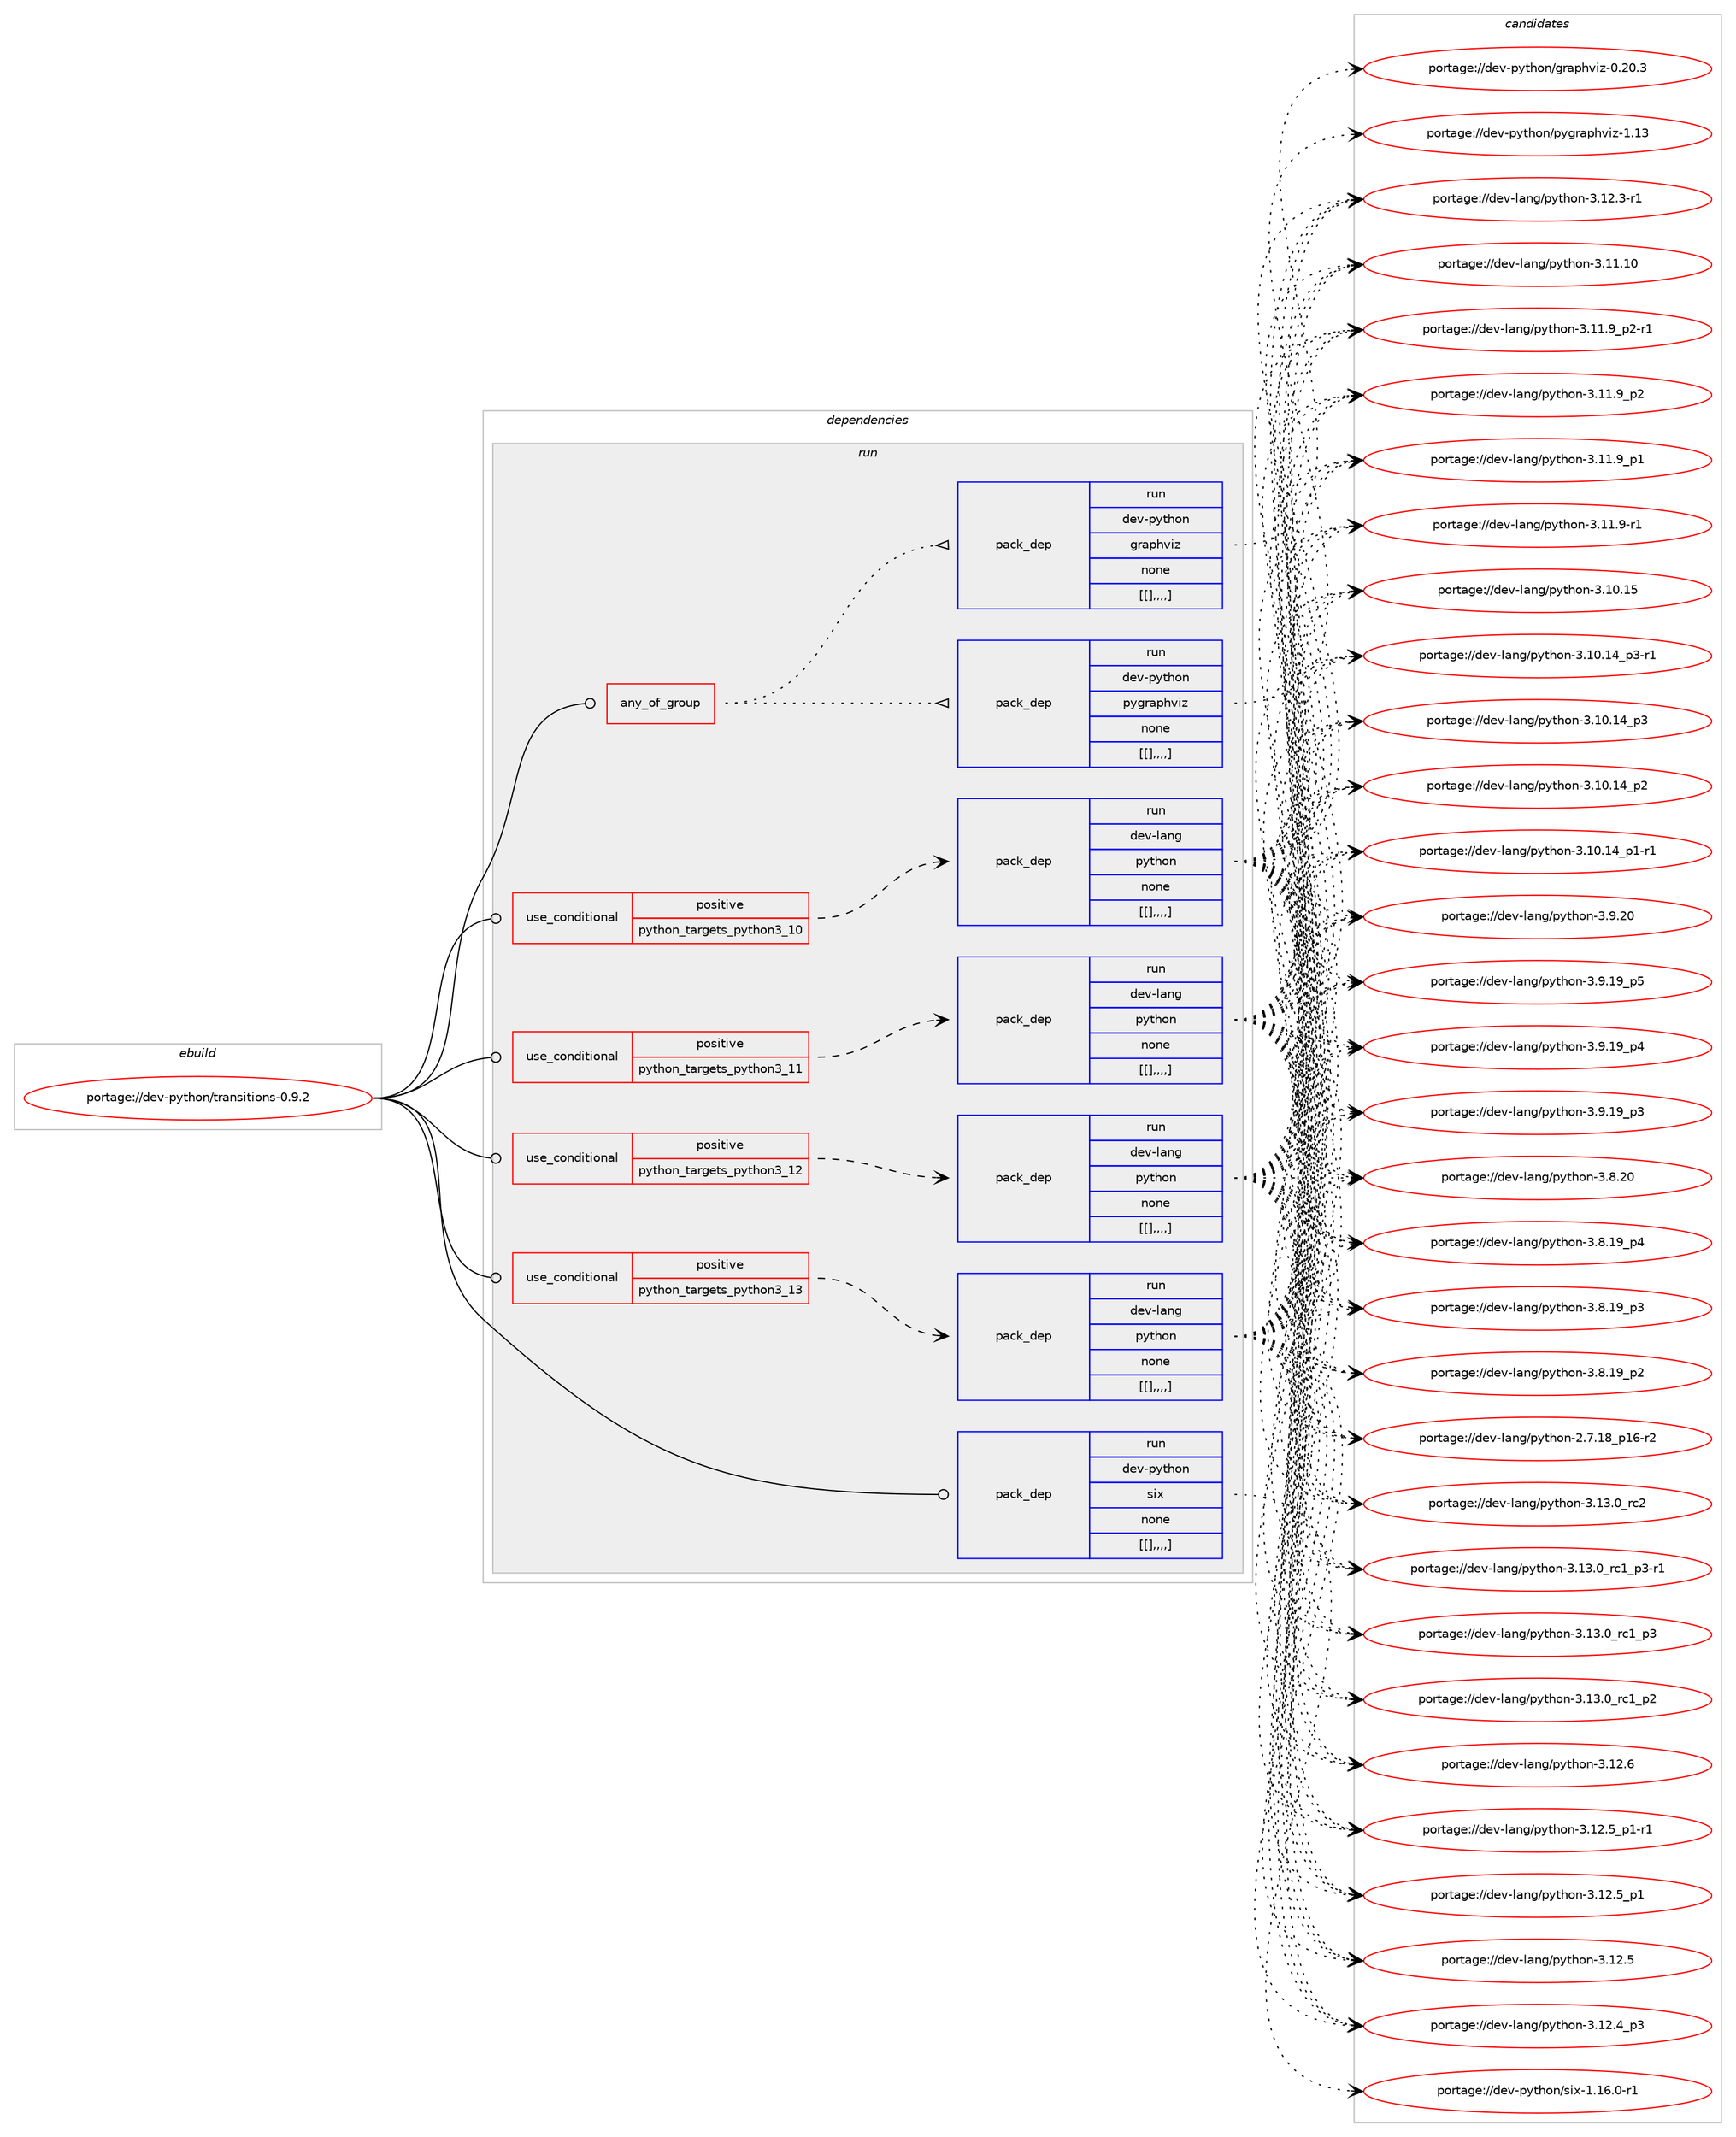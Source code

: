 digraph prolog {

# *************
# Graph options
# *************

newrank=true;
concentrate=true;
compound=true;
graph [rankdir=LR,fontname=Helvetica,fontsize=10,ranksep=1.5];#, ranksep=2.5, nodesep=0.2];
edge  [arrowhead=vee];
node  [fontname=Helvetica,fontsize=10];

# **********
# The ebuild
# **********

subgraph cluster_leftcol {
color=gray;
label=<<i>ebuild</i>>;
id [label="portage://dev-python/transitions-0.9.2", color=red, width=4, href="../dev-python/transitions-0.9.2.svg"];
}

# ****************
# The dependencies
# ****************

subgraph cluster_midcol {
color=gray;
label=<<i>dependencies</i>>;
subgraph cluster_compile {
fillcolor="#eeeeee";
style=filled;
label=<<i>compile</i>>;
}
subgraph cluster_compileandrun {
fillcolor="#eeeeee";
style=filled;
label=<<i>compile and run</i>>;
}
subgraph cluster_run {
fillcolor="#eeeeee";
style=filled;
label=<<i>run</i>>;
subgraph any1115 {
dependency168280 [label=<<TABLE BORDER="0" CELLBORDER="1" CELLSPACING="0" CELLPADDING="4"><TR><TD CELLPADDING="10">any_of_group</TD></TR></TABLE>>, shape=none, color=red];subgraph pack125335 {
dependency168281 [label=<<TABLE BORDER="0" CELLBORDER="1" CELLSPACING="0" CELLPADDING="4" WIDTH="220"><TR><TD ROWSPAN="6" CELLPADDING="30">pack_dep</TD></TR><TR><TD WIDTH="110">run</TD></TR><TR><TD>dev-python</TD></TR><TR><TD>pygraphviz</TD></TR><TR><TD>none</TD></TR><TR><TD>[[],,,,]</TD></TR></TABLE>>, shape=none, color=blue];
}
dependency168280:e -> dependency168281:w [weight=20,style="dotted",arrowhead="oinv"];
subgraph pack125336 {
dependency168282 [label=<<TABLE BORDER="0" CELLBORDER="1" CELLSPACING="0" CELLPADDING="4" WIDTH="220"><TR><TD ROWSPAN="6" CELLPADDING="30">pack_dep</TD></TR><TR><TD WIDTH="110">run</TD></TR><TR><TD>dev-python</TD></TR><TR><TD>graphviz</TD></TR><TR><TD>none</TD></TR><TR><TD>[[],,,,]</TD></TR></TABLE>>, shape=none, color=blue];
}
dependency168280:e -> dependency168282:w [weight=20,style="dotted",arrowhead="oinv"];
}
id:e -> dependency168280:w [weight=20,style="solid",arrowhead="odot"];
subgraph cond41680 {
dependency168283 [label=<<TABLE BORDER="0" CELLBORDER="1" CELLSPACING="0" CELLPADDING="4"><TR><TD ROWSPAN="3" CELLPADDING="10">use_conditional</TD></TR><TR><TD>positive</TD></TR><TR><TD>python_targets_python3_10</TD></TR></TABLE>>, shape=none, color=red];
subgraph pack125337 {
dependency168284 [label=<<TABLE BORDER="0" CELLBORDER="1" CELLSPACING="0" CELLPADDING="4" WIDTH="220"><TR><TD ROWSPAN="6" CELLPADDING="30">pack_dep</TD></TR><TR><TD WIDTH="110">run</TD></TR><TR><TD>dev-lang</TD></TR><TR><TD>python</TD></TR><TR><TD>none</TD></TR><TR><TD>[[],,,,]</TD></TR></TABLE>>, shape=none, color=blue];
}
dependency168283:e -> dependency168284:w [weight=20,style="dashed",arrowhead="vee"];
}
id:e -> dependency168283:w [weight=20,style="solid",arrowhead="odot"];
subgraph cond41681 {
dependency168285 [label=<<TABLE BORDER="0" CELLBORDER="1" CELLSPACING="0" CELLPADDING="4"><TR><TD ROWSPAN="3" CELLPADDING="10">use_conditional</TD></TR><TR><TD>positive</TD></TR><TR><TD>python_targets_python3_11</TD></TR></TABLE>>, shape=none, color=red];
subgraph pack125338 {
dependency168286 [label=<<TABLE BORDER="0" CELLBORDER="1" CELLSPACING="0" CELLPADDING="4" WIDTH="220"><TR><TD ROWSPAN="6" CELLPADDING="30">pack_dep</TD></TR><TR><TD WIDTH="110">run</TD></TR><TR><TD>dev-lang</TD></TR><TR><TD>python</TD></TR><TR><TD>none</TD></TR><TR><TD>[[],,,,]</TD></TR></TABLE>>, shape=none, color=blue];
}
dependency168285:e -> dependency168286:w [weight=20,style="dashed",arrowhead="vee"];
}
id:e -> dependency168285:w [weight=20,style="solid",arrowhead="odot"];
subgraph cond41682 {
dependency168287 [label=<<TABLE BORDER="0" CELLBORDER="1" CELLSPACING="0" CELLPADDING="4"><TR><TD ROWSPAN="3" CELLPADDING="10">use_conditional</TD></TR><TR><TD>positive</TD></TR><TR><TD>python_targets_python3_12</TD></TR></TABLE>>, shape=none, color=red];
subgraph pack125339 {
dependency168288 [label=<<TABLE BORDER="0" CELLBORDER="1" CELLSPACING="0" CELLPADDING="4" WIDTH="220"><TR><TD ROWSPAN="6" CELLPADDING="30">pack_dep</TD></TR><TR><TD WIDTH="110">run</TD></TR><TR><TD>dev-lang</TD></TR><TR><TD>python</TD></TR><TR><TD>none</TD></TR><TR><TD>[[],,,,]</TD></TR></TABLE>>, shape=none, color=blue];
}
dependency168287:e -> dependency168288:w [weight=20,style="dashed",arrowhead="vee"];
}
id:e -> dependency168287:w [weight=20,style="solid",arrowhead="odot"];
subgraph cond41683 {
dependency168289 [label=<<TABLE BORDER="0" CELLBORDER="1" CELLSPACING="0" CELLPADDING="4"><TR><TD ROWSPAN="3" CELLPADDING="10">use_conditional</TD></TR><TR><TD>positive</TD></TR><TR><TD>python_targets_python3_13</TD></TR></TABLE>>, shape=none, color=red];
subgraph pack125340 {
dependency168290 [label=<<TABLE BORDER="0" CELLBORDER="1" CELLSPACING="0" CELLPADDING="4" WIDTH="220"><TR><TD ROWSPAN="6" CELLPADDING="30">pack_dep</TD></TR><TR><TD WIDTH="110">run</TD></TR><TR><TD>dev-lang</TD></TR><TR><TD>python</TD></TR><TR><TD>none</TD></TR><TR><TD>[[],,,,]</TD></TR></TABLE>>, shape=none, color=blue];
}
dependency168289:e -> dependency168290:w [weight=20,style="dashed",arrowhead="vee"];
}
id:e -> dependency168289:w [weight=20,style="solid",arrowhead="odot"];
subgraph pack125341 {
dependency168291 [label=<<TABLE BORDER="0" CELLBORDER="1" CELLSPACING="0" CELLPADDING="4" WIDTH="220"><TR><TD ROWSPAN="6" CELLPADDING="30">pack_dep</TD></TR><TR><TD WIDTH="110">run</TD></TR><TR><TD>dev-python</TD></TR><TR><TD>six</TD></TR><TR><TD>none</TD></TR><TR><TD>[[],,,,]</TD></TR></TABLE>>, shape=none, color=blue];
}
id:e -> dependency168291:w [weight=20,style="solid",arrowhead="odot"];
}
}

# **************
# The candidates
# **************

subgraph cluster_choices {
rank=same;
color=gray;
label=<<i>candidates</i>>;

subgraph choice125335 {
color=black;
nodesep=1;
choice1001011184511212111610411111047112121103114971121041181051224549464951 [label="portage://dev-python/pygraphviz-1.13", color=red, width=4,href="../dev-python/pygraphviz-1.13.svg"];
dependency168281:e -> choice1001011184511212111610411111047112121103114971121041181051224549464951:w [style=dotted,weight="100"];
}
subgraph choice125336 {
color=black;
nodesep=1;
choice10010111845112121116104111110471031149711210411810512245484650484651 [label="portage://dev-python/graphviz-0.20.3", color=red, width=4,href="../dev-python/graphviz-0.20.3.svg"];
dependency168282:e -> choice10010111845112121116104111110471031149711210411810512245484650484651:w [style=dotted,weight="100"];
}
subgraph choice125337 {
color=black;
nodesep=1;
choice10010111845108971101034711212111610411111045514649514648951149950 [label="portage://dev-lang/python-3.13.0_rc2", color=red, width=4,href="../dev-lang/python-3.13.0_rc2.svg"];
choice1001011184510897110103471121211161041111104551464951464895114994995112514511449 [label="portage://dev-lang/python-3.13.0_rc1_p3-r1", color=red, width=4,href="../dev-lang/python-3.13.0_rc1_p3-r1.svg"];
choice100101118451089711010347112121116104111110455146495146489511499499511251 [label="portage://dev-lang/python-3.13.0_rc1_p3", color=red, width=4,href="../dev-lang/python-3.13.0_rc1_p3.svg"];
choice100101118451089711010347112121116104111110455146495146489511499499511250 [label="portage://dev-lang/python-3.13.0_rc1_p2", color=red, width=4,href="../dev-lang/python-3.13.0_rc1_p2.svg"];
choice10010111845108971101034711212111610411111045514649504654 [label="portage://dev-lang/python-3.12.6", color=red, width=4,href="../dev-lang/python-3.12.6.svg"];
choice1001011184510897110103471121211161041111104551464950465395112494511449 [label="portage://dev-lang/python-3.12.5_p1-r1", color=red, width=4,href="../dev-lang/python-3.12.5_p1-r1.svg"];
choice100101118451089711010347112121116104111110455146495046539511249 [label="portage://dev-lang/python-3.12.5_p1", color=red, width=4,href="../dev-lang/python-3.12.5_p1.svg"];
choice10010111845108971101034711212111610411111045514649504653 [label="portage://dev-lang/python-3.12.5", color=red, width=4,href="../dev-lang/python-3.12.5.svg"];
choice100101118451089711010347112121116104111110455146495046529511251 [label="portage://dev-lang/python-3.12.4_p3", color=red, width=4,href="../dev-lang/python-3.12.4_p3.svg"];
choice100101118451089711010347112121116104111110455146495046514511449 [label="portage://dev-lang/python-3.12.3-r1", color=red, width=4,href="../dev-lang/python-3.12.3-r1.svg"];
choice1001011184510897110103471121211161041111104551464949464948 [label="portage://dev-lang/python-3.11.10", color=red, width=4,href="../dev-lang/python-3.11.10.svg"];
choice1001011184510897110103471121211161041111104551464949465795112504511449 [label="portage://dev-lang/python-3.11.9_p2-r1", color=red, width=4,href="../dev-lang/python-3.11.9_p2-r1.svg"];
choice100101118451089711010347112121116104111110455146494946579511250 [label="portage://dev-lang/python-3.11.9_p2", color=red, width=4,href="../dev-lang/python-3.11.9_p2.svg"];
choice100101118451089711010347112121116104111110455146494946579511249 [label="portage://dev-lang/python-3.11.9_p1", color=red, width=4,href="../dev-lang/python-3.11.9_p1.svg"];
choice100101118451089711010347112121116104111110455146494946574511449 [label="portage://dev-lang/python-3.11.9-r1", color=red, width=4,href="../dev-lang/python-3.11.9-r1.svg"];
choice1001011184510897110103471121211161041111104551464948464953 [label="portage://dev-lang/python-3.10.15", color=red, width=4,href="../dev-lang/python-3.10.15.svg"];
choice100101118451089711010347112121116104111110455146494846495295112514511449 [label="portage://dev-lang/python-3.10.14_p3-r1", color=red, width=4,href="../dev-lang/python-3.10.14_p3-r1.svg"];
choice10010111845108971101034711212111610411111045514649484649529511251 [label="portage://dev-lang/python-3.10.14_p3", color=red, width=4,href="../dev-lang/python-3.10.14_p3.svg"];
choice10010111845108971101034711212111610411111045514649484649529511250 [label="portage://dev-lang/python-3.10.14_p2", color=red, width=4,href="../dev-lang/python-3.10.14_p2.svg"];
choice100101118451089711010347112121116104111110455146494846495295112494511449 [label="portage://dev-lang/python-3.10.14_p1-r1", color=red, width=4,href="../dev-lang/python-3.10.14_p1-r1.svg"];
choice10010111845108971101034711212111610411111045514657465048 [label="portage://dev-lang/python-3.9.20", color=red, width=4,href="../dev-lang/python-3.9.20.svg"];
choice100101118451089711010347112121116104111110455146574649579511253 [label="portage://dev-lang/python-3.9.19_p5", color=red, width=4,href="../dev-lang/python-3.9.19_p5.svg"];
choice100101118451089711010347112121116104111110455146574649579511252 [label="portage://dev-lang/python-3.9.19_p4", color=red, width=4,href="../dev-lang/python-3.9.19_p4.svg"];
choice100101118451089711010347112121116104111110455146574649579511251 [label="portage://dev-lang/python-3.9.19_p3", color=red, width=4,href="../dev-lang/python-3.9.19_p3.svg"];
choice10010111845108971101034711212111610411111045514656465048 [label="portage://dev-lang/python-3.8.20", color=red, width=4,href="../dev-lang/python-3.8.20.svg"];
choice100101118451089711010347112121116104111110455146564649579511252 [label="portage://dev-lang/python-3.8.19_p4", color=red, width=4,href="../dev-lang/python-3.8.19_p4.svg"];
choice100101118451089711010347112121116104111110455146564649579511251 [label="portage://dev-lang/python-3.8.19_p3", color=red, width=4,href="../dev-lang/python-3.8.19_p3.svg"];
choice100101118451089711010347112121116104111110455146564649579511250 [label="portage://dev-lang/python-3.8.19_p2", color=red, width=4,href="../dev-lang/python-3.8.19_p2.svg"];
choice100101118451089711010347112121116104111110455046554649569511249544511450 [label="portage://dev-lang/python-2.7.18_p16-r2", color=red, width=4,href="../dev-lang/python-2.7.18_p16-r2.svg"];
dependency168284:e -> choice10010111845108971101034711212111610411111045514649514648951149950:w [style=dotted,weight="100"];
dependency168284:e -> choice1001011184510897110103471121211161041111104551464951464895114994995112514511449:w [style=dotted,weight="100"];
dependency168284:e -> choice100101118451089711010347112121116104111110455146495146489511499499511251:w [style=dotted,weight="100"];
dependency168284:e -> choice100101118451089711010347112121116104111110455146495146489511499499511250:w [style=dotted,weight="100"];
dependency168284:e -> choice10010111845108971101034711212111610411111045514649504654:w [style=dotted,weight="100"];
dependency168284:e -> choice1001011184510897110103471121211161041111104551464950465395112494511449:w [style=dotted,weight="100"];
dependency168284:e -> choice100101118451089711010347112121116104111110455146495046539511249:w [style=dotted,weight="100"];
dependency168284:e -> choice10010111845108971101034711212111610411111045514649504653:w [style=dotted,weight="100"];
dependency168284:e -> choice100101118451089711010347112121116104111110455146495046529511251:w [style=dotted,weight="100"];
dependency168284:e -> choice100101118451089711010347112121116104111110455146495046514511449:w [style=dotted,weight="100"];
dependency168284:e -> choice1001011184510897110103471121211161041111104551464949464948:w [style=dotted,weight="100"];
dependency168284:e -> choice1001011184510897110103471121211161041111104551464949465795112504511449:w [style=dotted,weight="100"];
dependency168284:e -> choice100101118451089711010347112121116104111110455146494946579511250:w [style=dotted,weight="100"];
dependency168284:e -> choice100101118451089711010347112121116104111110455146494946579511249:w [style=dotted,weight="100"];
dependency168284:e -> choice100101118451089711010347112121116104111110455146494946574511449:w [style=dotted,weight="100"];
dependency168284:e -> choice1001011184510897110103471121211161041111104551464948464953:w [style=dotted,weight="100"];
dependency168284:e -> choice100101118451089711010347112121116104111110455146494846495295112514511449:w [style=dotted,weight="100"];
dependency168284:e -> choice10010111845108971101034711212111610411111045514649484649529511251:w [style=dotted,weight="100"];
dependency168284:e -> choice10010111845108971101034711212111610411111045514649484649529511250:w [style=dotted,weight="100"];
dependency168284:e -> choice100101118451089711010347112121116104111110455146494846495295112494511449:w [style=dotted,weight="100"];
dependency168284:e -> choice10010111845108971101034711212111610411111045514657465048:w [style=dotted,weight="100"];
dependency168284:e -> choice100101118451089711010347112121116104111110455146574649579511253:w [style=dotted,weight="100"];
dependency168284:e -> choice100101118451089711010347112121116104111110455146574649579511252:w [style=dotted,weight="100"];
dependency168284:e -> choice100101118451089711010347112121116104111110455146574649579511251:w [style=dotted,weight="100"];
dependency168284:e -> choice10010111845108971101034711212111610411111045514656465048:w [style=dotted,weight="100"];
dependency168284:e -> choice100101118451089711010347112121116104111110455146564649579511252:w [style=dotted,weight="100"];
dependency168284:e -> choice100101118451089711010347112121116104111110455146564649579511251:w [style=dotted,weight="100"];
dependency168284:e -> choice100101118451089711010347112121116104111110455146564649579511250:w [style=dotted,weight="100"];
dependency168284:e -> choice100101118451089711010347112121116104111110455046554649569511249544511450:w [style=dotted,weight="100"];
}
subgraph choice125338 {
color=black;
nodesep=1;
choice10010111845108971101034711212111610411111045514649514648951149950 [label="portage://dev-lang/python-3.13.0_rc2", color=red, width=4,href="../dev-lang/python-3.13.0_rc2.svg"];
choice1001011184510897110103471121211161041111104551464951464895114994995112514511449 [label="portage://dev-lang/python-3.13.0_rc1_p3-r1", color=red, width=4,href="../dev-lang/python-3.13.0_rc1_p3-r1.svg"];
choice100101118451089711010347112121116104111110455146495146489511499499511251 [label="portage://dev-lang/python-3.13.0_rc1_p3", color=red, width=4,href="../dev-lang/python-3.13.0_rc1_p3.svg"];
choice100101118451089711010347112121116104111110455146495146489511499499511250 [label="portage://dev-lang/python-3.13.0_rc1_p2", color=red, width=4,href="../dev-lang/python-3.13.0_rc1_p2.svg"];
choice10010111845108971101034711212111610411111045514649504654 [label="portage://dev-lang/python-3.12.6", color=red, width=4,href="../dev-lang/python-3.12.6.svg"];
choice1001011184510897110103471121211161041111104551464950465395112494511449 [label="portage://dev-lang/python-3.12.5_p1-r1", color=red, width=4,href="../dev-lang/python-3.12.5_p1-r1.svg"];
choice100101118451089711010347112121116104111110455146495046539511249 [label="portage://dev-lang/python-3.12.5_p1", color=red, width=4,href="../dev-lang/python-3.12.5_p1.svg"];
choice10010111845108971101034711212111610411111045514649504653 [label="portage://dev-lang/python-3.12.5", color=red, width=4,href="../dev-lang/python-3.12.5.svg"];
choice100101118451089711010347112121116104111110455146495046529511251 [label="portage://dev-lang/python-3.12.4_p3", color=red, width=4,href="../dev-lang/python-3.12.4_p3.svg"];
choice100101118451089711010347112121116104111110455146495046514511449 [label="portage://dev-lang/python-3.12.3-r1", color=red, width=4,href="../dev-lang/python-3.12.3-r1.svg"];
choice1001011184510897110103471121211161041111104551464949464948 [label="portage://dev-lang/python-3.11.10", color=red, width=4,href="../dev-lang/python-3.11.10.svg"];
choice1001011184510897110103471121211161041111104551464949465795112504511449 [label="portage://dev-lang/python-3.11.9_p2-r1", color=red, width=4,href="../dev-lang/python-3.11.9_p2-r1.svg"];
choice100101118451089711010347112121116104111110455146494946579511250 [label="portage://dev-lang/python-3.11.9_p2", color=red, width=4,href="../dev-lang/python-3.11.9_p2.svg"];
choice100101118451089711010347112121116104111110455146494946579511249 [label="portage://dev-lang/python-3.11.9_p1", color=red, width=4,href="../dev-lang/python-3.11.9_p1.svg"];
choice100101118451089711010347112121116104111110455146494946574511449 [label="portage://dev-lang/python-3.11.9-r1", color=red, width=4,href="../dev-lang/python-3.11.9-r1.svg"];
choice1001011184510897110103471121211161041111104551464948464953 [label="portage://dev-lang/python-3.10.15", color=red, width=4,href="../dev-lang/python-3.10.15.svg"];
choice100101118451089711010347112121116104111110455146494846495295112514511449 [label="portage://dev-lang/python-3.10.14_p3-r1", color=red, width=4,href="../dev-lang/python-3.10.14_p3-r1.svg"];
choice10010111845108971101034711212111610411111045514649484649529511251 [label="portage://dev-lang/python-3.10.14_p3", color=red, width=4,href="../dev-lang/python-3.10.14_p3.svg"];
choice10010111845108971101034711212111610411111045514649484649529511250 [label="portage://dev-lang/python-3.10.14_p2", color=red, width=4,href="../dev-lang/python-3.10.14_p2.svg"];
choice100101118451089711010347112121116104111110455146494846495295112494511449 [label="portage://dev-lang/python-3.10.14_p1-r1", color=red, width=4,href="../dev-lang/python-3.10.14_p1-r1.svg"];
choice10010111845108971101034711212111610411111045514657465048 [label="portage://dev-lang/python-3.9.20", color=red, width=4,href="../dev-lang/python-3.9.20.svg"];
choice100101118451089711010347112121116104111110455146574649579511253 [label="portage://dev-lang/python-3.9.19_p5", color=red, width=4,href="../dev-lang/python-3.9.19_p5.svg"];
choice100101118451089711010347112121116104111110455146574649579511252 [label="portage://dev-lang/python-3.9.19_p4", color=red, width=4,href="../dev-lang/python-3.9.19_p4.svg"];
choice100101118451089711010347112121116104111110455146574649579511251 [label="portage://dev-lang/python-3.9.19_p3", color=red, width=4,href="../dev-lang/python-3.9.19_p3.svg"];
choice10010111845108971101034711212111610411111045514656465048 [label="portage://dev-lang/python-3.8.20", color=red, width=4,href="../dev-lang/python-3.8.20.svg"];
choice100101118451089711010347112121116104111110455146564649579511252 [label="portage://dev-lang/python-3.8.19_p4", color=red, width=4,href="../dev-lang/python-3.8.19_p4.svg"];
choice100101118451089711010347112121116104111110455146564649579511251 [label="portage://dev-lang/python-3.8.19_p3", color=red, width=4,href="../dev-lang/python-3.8.19_p3.svg"];
choice100101118451089711010347112121116104111110455146564649579511250 [label="portage://dev-lang/python-3.8.19_p2", color=red, width=4,href="../dev-lang/python-3.8.19_p2.svg"];
choice100101118451089711010347112121116104111110455046554649569511249544511450 [label="portage://dev-lang/python-2.7.18_p16-r2", color=red, width=4,href="../dev-lang/python-2.7.18_p16-r2.svg"];
dependency168286:e -> choice10010111845108971101034711212111610411111045514649514648951149950:w [style=dotted,weight="100"];
dependency168286:e -> choice1001011184510897110103471121211161041111104551464951464895114994995112514511449:w [style=dotted,weight="100"];
dependency168286:e -> choice100101118451089711010347112121116104111110455146495146489511499499511251:w [style=dotted,weight="100"];
dependency168286:e -> choice100101118451089711010347112121116104111110455146495146489511499499511250:w [style=dotted,weight="100"];
dependency168286:e -> choice10010111845108971101034711212111610411111045514649504654:w [style=dotted,weight="100"];
dependency168286:e -> choice1001011184510897110103471121211161041111104551464950465395112494511449:w [style=dotted,weight="100"];
dependency168286:e -> choice100101118451089711010347112121116104111110455146495046539511249:w [style=dotted,weight="100"];
dependency168286:e -> choice10010111845108971101034711212111610411111045514649504653:w [style=dotted,weight="100"];
dependency168286:e -> choice100101118451089711010347112121116104111110455146495046529511251:w [style=dotted,weight="100"];
dependency168286:e -> choice100101118451089711010347112121116104111110455146495046514511449:w [style=dotted,weight="100"];
dependency168286:e -> choice1001011184510897110103471121211161041111104551464949464948:w [style=dotted,weight="100"];
dependency168286:e -> choice1001011184510897110103471121211161041111104551464949465795112504511449:w [style=dotted,weight="100"];
dependency168286:e -> choice100101118451089711010347112121116104111110455146494946579511250:w [style=dotted,weight="100"];
dependency168286:e -> choice100101118451089711010347112121116104111110455146494946579511249:w [style=dotted,weight="100"];
dependency168286:e -> choice100101118451089711010347112121116104111110455146494946574511449:w [style=dotted,weight="100"];
dependency168286:e -> choice1001011184510897110103471121211161041111104551464948464953:w [style=dotted,weight="100"];
dependency168286:e -> choice100101118451089711010347112121116104111110455146494846495295112514511449:w [style=dotted,weight="100"];
dependency168286:e -> choice10010111845108971101034711212111610411111045514649484649529511251:w [style=dotted,weight="100"];
dependency168286:e -> choice10010111845108971101034711212111610411111045514649484649529511250:w [style=dotted,weight="100"];
dependency168286:e -> choice100101118451089711010347112121116104111110455146494846495295112494511449:w [style=dotted,weight="100"];
dependency168286:e -> choice10010111845108971101034711212111610411111045514657465048:w [style=dotted,weight="100"];
dependency168286:e -> choice100101118451089711010347112121116104111110455146574649579511253:w [style=dotted,weight="100"];
dependency168286:e -> choice100101118451089711010347112121116104111110455146574649579511252:w [style=dotted,weight="100"];
dependency168286:e -> choice100101118451089711010347112121116104111110455146574649579511251:w [style=dotted,weight="100"];
dependency168286:e -> choice10010111845108971101034711212111610411111045514656465048:w [style=dotted,weight="100"];
dependency168286:e -> choice100101118451089711010347112121116104111110455146564649579511252:w [style=dotted,weight="100"];
dependency168286:e -> choice100101118451089711010347112121116104111110455146564649579511251:w [style=dotted,weight="100"];
dependency168286:e -> choice100101118451089711010347112121116104111110455146564649579511250:w [style=dotted,weight="100"];
dependency168286:e -> choice100101118451089711010347112121116104111110455046554649569511249544511450:w [style=dotted,weight="100"];
}
subgraph choice125339 {
color=black;
nodesep=1;
choice10010111845108971101034711212111610411111045514649514648951149950 [label="portage://dev-lang/python-3.13.0_rc2", color=red, width=4,href="../dev-lang/python-3.13.0_rc2.svg"];
choice1001011184510897110103471121211161041111104551464951464895114994995112514511449 [label="portage://dev-lang/python-3.13.0_rc1_p3-r1", color=red, width=4,href="../dev-lang/python-3.13.0_rc1_p3-r1.svg"];
choice100101118451089711010347112121116104111110455146495146489511499499511251 [label="portage://dev-lang/python-3.13.0_rc1_p3", color=red, width=4,href="../dev-lang/python-3.13.0_rc1_p3.svg"];
choice100101118451089711010347112121116104111110455146495146489511499499511250 [label="portage://dev-lang/python-3.13.0_rc1_p2", color=red, width=4,href="../dev-lang/python-3.13.0_rc1_p2.svg"];
choice10010111845108971101034711212111610411111045514649504654 [label="portage://dev-lang/python-3.12.6", color=red, width=4,href="../dev-lang/python-3.12.6.svg"];
choice1001011184510897110103471121211161041111104551464950465395112494511449 [label="portage://dev-lang/python-3.12.5_p1-r1", color=red, width=4,href="../dev-lang/python-3.12.5_p1-r1.svg"];
choice100101118451089711010347112121116104111110455146495046539511249 [label="portage://dev-lang/python-3.12.5_p1", color=red, width=4,href="../dev-lang/python-3.12.5_p1.svg"];
choice10010111845108971101034711212111610411111045514649504653 [label="portage://dev-lang/python-3.12.5", color=red, width=4,href="../dev-lang/python-3.12.5.svg"];
choice100101118451089711010347112121116104111110455146495046529511251 [label="portage://dev-lang/python-3.12.4_p3", color=red, width=4,href="../dev-lang/python-3.12.4_p3.svg"];
choice100101118451089711010347112121116104111110455146495046514511449 [label="portage://dev-lang/python-3.12.3-r1", color=red, width=4,href="../dev-lang/python-3.12.3-r1.svg"];
choice1001011184510897110103471121211161041111104551464949464948 [label="portage://dev-lang/python-3.11.10", color=red, width=4,href="../dev-lang/python-3.11.10.svg"];
choice1001011184510897110103471121211161041111104551464949465795112504511449 [label="portage://dev-lang/python-3.11.9_p2-r1", color=red, width=4,href="../dev-lang/python-3.11.9_p2-r1.svg"];
choice100101118451089711010347112121116104111110455146494946579511250 [label="portage://dev-lang/python-3.11.9_p2", color=red, width=4,href="../dev-lang/python-3.11.9_p2.svg"];
choice100101118451089711010347112121116104111110455146494946579511249 [label="portage://dev-lang/python-3.11.9_p1", color=red, width=4,href="../dev-lang/python-3.11.9_p1.svg"];
choice100101118451089711010347112121116104111110455146494946574511449 [label="portage://dev-lang/python-3.11.9-r1", color=red, width=4,href="../dev-lang/python-3.11.9-r1.svg"];
choice1001011184510897110103471121211161041111104551464948464953 [label="portage://dev-lang/python-3.10.15", color=red, width=4,href="../dev-lang/python-3.10.15.svg"];
choice100101118451089711010347112121116104111110455146494846495295112514511449 [label="portage://dev-lang/python-3.10.14_p3-r1", color=red, width=4,href="../dev-lang/python-3.10.14_p3-r1.svg"];
choice10010111845108971101034711212111610411111045514649484649529511251 [label="portage://dev-lang/python-3.10.14_p3", color=red, width=4,href="../dev-lang/python-3.10.14_p3.svg"];
choice10010111845108971101034711212111610411111045514649484649529511250 [label="portage://dev-lang/python-3.10.14_p2", color=red, width=4,href="../dev-lang/python-3.10.14_p2.svg"];
choice100101118451089711010347112121116104111110455146494846495295112494511449 [label="portage://dev-lang/python-3.10.14_p1-r1", color=red, width=4,href="../dev-lang/python-3.10.14_p1-r1.svg"];
choice10010111845108971101034711212111610411111045514657465048 [label="portage://dev-lang/python-3.9.20", color=red, width=4,href="../dev-lang/python-3.9.20.svg"];
choice100101118451089711010347112121116104111110455146574649579511253 [label="portage://dev-lang/python-3.9.19_p5", color=red, width=4,href="../dev-lang/python-3.9.19_p5.svg"];
choice100101118451089711010347112121116104111110455146574649579511252 [label="portage://dev-lang/python-3.9.19_p4", color=red, width=4,href="../dev-lang/python-3.9.19_p4.svg"];
choice100101118451089711010347112121116104111110455146574649579511251 [label="portage://dev-lang/python-3.9.19_p3", color=red, width=4,href="../dev-lang/python-3.9.19_p3.svg"];
choice10010111845108971101034711212111610411111045514656465048 [label="portage://dev-lang/python-3.8.20", color=red, width=4,href="../dev-lang/python-3.8.20.svg"];
choice100101118451089711010347112121116104111110455146564649579511252 [label="portage://dev-lang/python-3.8.19_p4", color=red, width=4,href="../dev-lang/python-3.8.19_p4.svg"];
choice100101118451089711010347112121116104111110455146564649579511251 [label="portage://dev-lang/python-3.8.19_p3", color=red, width=4,href="../dev-lang/python-3.8.19_p3.svg"];
choice100101118451089711010347112121116104111110455146564649579511250 [label="portage://dev-lang/python-3.8.19_p2", color=red, width=4,href="../dev-lang/python-3.8.19_p2.svg"];
choice100101118451089711010347112121116104111110455046554649569511249544511450 [label="portage://dev-lang/python-2.7.18_p16-r2", color=red, width=4,href="../dev-lang/python-2.7.18_p16-r2.svg"];
dependency168288:e -> choice10010111845108971101034711212111610411111045514649514648951149950:w [style=dotted,weight="100"];
dependency168288:e -> choice1001011184510897110103471121211161041111104551464951464895114994995112514511449:w [style=dotted,weight="100"];
dependency168288:e -> choice100101118451089711010347112121116104111110455146495146489511499499511251:w [style=dotted,weight="100"];
dependency168288:e -> choice100101118451089711010347112121116104111110455146495146489511499499511250:w [style=dotted,weight="100"];
dependency168288:e -> choice10010111845108971101034711212111610411111045514649504654:w [style=dotted,weight="100"];
dependency168288:e -> choice1001011184510897110103471121211161041111104551464950465395112494511449:w [style=dotted,weight="100"];
dependency168288:e -> choice100101118451089711010347112121116104111110455146495046539511249:w [style=dotted,weight="100"];
dependency168288:e -> choice10010111845108971101034711212111610411111045514649504653:w [style=dotted,weight="100"];
dependency168288:e -> choice100101118451089711010347112121116104111110455146495046529511251:w [style=dotted,weight="100"];
dependency168288:e -> choice100101118451089711010347112121116104111110455146495046514511449:w [style=dotted,weight="100"];
dependency168288:e -> choice1001011184510897110103471121211161041111104551464949464948:w [style=dotted,weight="100"];
dependency168288:e -> choice1001011184510897110103471121211161041111104551464949465795112504511449:w [style=dotted,weight="100"];
dependency168288:e -> choice100101118451089711010347112121116104111110455146494946579511250:w [style=dotted,weight="100"];
dependency168288:e -> choice100101118451089711010347112121116104111110455146494946579511249:w [style=dotted,weight="100"];
dependency168288:e -> choice100101118451089711010347112121116104111110455146494946574511449:w [style=dotted,weight="100"];
dependency168288:e -> choice1001011184510897110103471121211161041111104551464948464953:w [style=dotted,weight="100"];
dependency168288:e -> choice100101118451089711010347112121116104111110455146494846495295112514511449:w [style=dotted,weight="100"];
dependency168288:e -> choice10010111845108971101034711212111610411111045514649484649529511251:w [style=dotted,weight="100"];
dependency168288:e -> choice10010111845108971101034711212111610411111045514649484649529511250:w [style=dotted,weight="100"];
dependency168288:e -> choice100101118451089711010347112121116104111110455146494846495295112494511449:w [style=dotted,weight="100"];
dependency168288:e -> choice10010111845108971101034711212111610411111045514657465048:w [style=dotted,weight="100"];
dependency168288:e -> choice100101118451089711010347112121116104111110455146574649579511253:w [style=dotted,weight="100"];
dependency168288:e -> choice100101118451089711010347112121116104111110455146574649579511252:w [style=dotted,weight="100"];
dependency168288:e -> choice100101118451089711010347112121116104111110455146574649579511251:w [style=dotted,weight="100"];
dependency168288:e -> choice10010111845108971101034711212111610411111045514656465048:w [style=dotted,weight="100"];
dependency168288:e -> choice100101118451089711010347112121116104111110455146564649579511252:w [style=dotted,weight="100"];
dependency168288:e -> choice100101118451089711010347112121116104111110455146564649579511251:w [style=dotted,weight="100"];
dependency168288:e -> choice100101118451089711010347112121116104111110455146564649579511250:w [style=dotted,weight="100"];
dependency168288:e -> choice100101118451089711010347112121116104111110455046554649569511249544511450:w [style=dotted,weight="100"];
}
subgraph choice125340 {
color=black;
nodesep=1;
choice10010111845108971101034711212111610411111045514649514648951149950 [label="portage://dev-lang/python-3.13.0_rc2", color=red, width=4,href="../dev-lang/python-3.13.0_rc2.svg"];
choice1001011184510897110103471121211161041111104551464951464895114994995112514511449 [label="portage://dev-lang/python-3.13.0_rc1_p3-r1", color=red, width=4,href="../dev-lang/python-3.13.0_rc1_p3-r1.svg"];
choice100101118451089711010347112121116104111110455146495146489511499499511251 [label="portage://dev-lang/python-3.13.0_rc1_p3", color=red, width=4,href="../dev-lang/python-3.13.0_rc1_p3.svg"];
choice100101118451089711010347112121116104111110455146495146489511499499511250 [label="portage://dev-lang/python-3.13.0_rc1_p2", color=red, width=4,href="../dev-lang/python-3.13.0_rc1_p2.svg"];
choice10010111845108971101034711212111610411111045514649504654 [label="portage://dev-lang/python-3.12.6", color=red, width=4,href="../dev-lang/python-3.12.6.svg"];
choice1001011184510897110103471121211161041111104551464950465395112494511449 [label="portage://dev-lang/python-3.12.5_p1-r1", color=red, width=4,href="../dev-lang/python-3.12.5_p1-r1.svg"];
choice100101118451089711010347112121116104111110455146495046539511249 [label="portage://dev-lang/python-3.12.5_p1", color=red, width=4,href="../dev-lang/python-3.12.5_p1.svg"];
choice10010111845108971101034711212111610411111045514649504653 [label="portage://dev-lang/python-3.12.5", color=red, width=4,href="../dev-lang/python-3.12.5.svg"];
choice100101118451089711010347112121116104111110455146495046529511251 [label="portage://dev-lang/python-3.12.4_p3", color=red, width=4,href="../dev-lang/python-3.12.4_p3.svg"];
choice100101118451089711010347112121116104111110455146495046514511449 [label="portage://dev-lang/python-3.12.3-r1", color=red, width=4,href="../dev-lang/python-3.12.3-r1.svg"];
choice1001011184510897110103471121211161041111104551464949464948 [label="portage://dev-lang/python-3.11.10", color=red, width=4,href="../dev-lang/python-3.11.10.svg"];
choice1001011184510897110103471121211161041111104551464949465795112504511449 [label="portage://dev-lang/python-3.11.9_p2-r1", color=red, width=4,href="../dev-lang/python-3.11.9_p2-r1.svg"];
choice100101118451089711010347112121116104111110455146494946579511250 [label="portage://dev-lang/python-3.11.9_p2", color=red, width=4,href="../dev-lang/python-3.11.9_p2.svg"];
choice100101118451089711010347112121116104111110455146494946579511249 [label="portage://dev-lang/python-3.11.9_p1", color=red, width=4,href="../dev-lang/python-3.11.9_p1.svg"];
choice100101118451089711010347112121116104111110455146494946574511449 [label="portage://dev-lang/python-3.11.9-r1", color=red, width=4,href="../dev-lang/python-3.11.9-r1.svg"];
choice1001011184510897110103471121211161041111104551464948464953 [label="portage://dev-lang/python-3.10.15", color=red, width=4,href="../dev-lang/python-3.10.15.svg"];
choice100101118451089711010347112121116104111110455146494846495295112514511449 [label="portage://dev-lang/python-3.10.14_p3-r1", color=red, width=4,href="../dev-lang/python-3.10.14_p3-r1.svg"];
choice10010111845108971101034711212111610411111045514649484649529511251 [label="portage://dev-lang/python-3.10.14_p3", color=red, width=4,href="../dev-lang/python-3.10.14_p3.svg"];
choice10010111845108971101034711212111610411111045514649484649529511250 [label="portage://dev-lang/python-3.10.14_p2", color=red, width=4,href="../dev-lang/python-3.10.14_p2.svg"];
choice100101118451089711010347112121116104111110455146494846495295112494511449 [label="portage://dev-lang/python-3.10.14_p1-r1", color=red, width=4,href="../dev-lang/python-3.10.14_p1-r1.svg"];
choice10010111845108971101034711212111610411111045514657465048 [label="portage://dev-lang/python-3.9.20", color=red, width=4,href="../dev-lang/python-3.9.20.svg"];
choice100101118451089711010347112121116104111110455146574649579511253 [label="portage://dev-lang/python-3.9.19_p5", color=red, width=4,href="../dev-lang/python-3.9.19_p5.svg"];
choice100101118451089711010347112121116104111110455146574649579511252 [label="portage://dev-lang/python-3.9.19_p4", color=red, width=4,href="../dev-lang/python-3.9.19_p4.svg"];
choice100101118451089711010347112121116104111110455146574649579511251 [label="portage://dev-lang/python-3.9.19_p3", color=red, width=4,href="../dev-lang/python-3.9.19_p3.svg"];
choice10010111845108971101034711212111610411111045514656465048 [label="portage://dev-lang/python-3.8.20", color=red, width=4,href="../dev-lang/python-3.8.20.svg"];
choice100101118451089711010347112121116104111110455146564649579511252 [label="portage://dev-lang/python-3.8.19_p4", color=red, width=4,href="../dev-lang/python-3.8.19_p4.svg"];
choice100101118451089711010347112121116104111110455146564649579511251 [label="portage://dev-lang/python-3.8.19_p3", color=red, width=4,href="../dev-lang/python-3.8.19_p3.svg"];
choice100101118451089711010347112121116104111110455146564649579511250 [label="portage://dev-lang/python-3.8.19_p2", color=red, width=4,href="../dev-lang/python-3.8.19_p2.svg"];
choice100101118451089711010347112121116104111110455046554649569511249544511450 [label="portage://dev-lang/python-2.7.18_p16-r2", color=red, width=4,href="../dev-lang/python-2.7.18_p16-r2.svg"];
dependency168290:e -> choice10010111845108971101034711212111610411111045514649514648951149950:w [style=dotted,weight="100"];
dependency168290:e -> choice1001011184510897110103471121211161041111104551464951464895114994995112514511449:w [style=dotted,weight="100"];
dependency168290:e -> choice100101118451089711010347112121116104111110455146495146489511499499511251:w [style=dotted,weight="100"];
dependency168290:e -> choice100101118451089711010347112121116104111110455146495146489511499499511250:w [style=dotted,weight="100"];
dependency168290:e -> choice10010111845108971101034711212111610411111045514649504654:w [style=dotted,weight="100"];
dependency168290:e -> choice1001011184510897110103471121211161041111104551464950465395112494511449:w [style=dotted,weight="100"];
dependency168290:e -> choice100101118451089711010347112121116104111110455146495046539511249:w [style=dotted,weight="100"];
dependency168290:e -> choice10010111845108971101034711212111610411111045514649504653:w [style=dotted,weight="100"];
dependency168290:e -> choice100101118451089711010347112121116104111110455146495046529511251:w [style=dotted,weight="100"];
dependency168290:e -> choice100101118451089711010347112121116104111110455146495046514511449:w [style=dotted,weight="100"];
dependency168290:e -> choice1001011184510897110103471121211161041111104551464949464948:w [style=dotted,weight="100"];
dependency168290:e -> choice1001011184510897110103471121211161041111104551464949465795112504511449:w [style=dotted,weight="100"];
dependency168290:e -> choice100101118451089711010347112121116104111110455146494946579511250:w [style=dotted,weight="100"];
dependency168290:e -> choice100101118451089711010347112121116104111110455146494946579511249:w [style=dotted,weight="100"];
dependency168290:e -> choice100101118451089711010347112121116104111110455146494946574511449:w [style=dotted,weight="100"];
dependency168290:e -> choice1001011184510897110103471121211161041111104551464948464953:w [style=dotted,weight="100"];
dependency168290:e -> choice100101118451089711010347112121116104111110455146494846495295112514511449:w [style=dotted,weight="100"];
dependency168290:e -> choice10010111845108971101034711212111610411111045514649484649529511251:w [style=dotted,weight="100"];
dependency168290:e -> choice10010111845108971101034711212111610411111045514649484649529511250:w [style=dotted,weight="100"];
dependency168290:e -> choice100101118451089711010347112121116104111110455146494846495295112494511449:w [style=dotted,weight="100"];
dependency168290:e -> choice10010111845108971101034711212111610411111045514657465048:w [style=dotted,weight="100"];
dependency168290:e -> choice100101118451089711010347112121116104111110455146574649579511253:w [style=dotted,weight="100"];
dependency168290:e -> choice100101118451089711010347112121116104111110455146574649579511252:w [style=dotted,weight="100"];
dependency168290:e -> choice100101118451089711010347112121116104111110455146574649579511251:w [style=dotted,weight="100"];
dependency168290:e -> choice10010111845108971101034711212111610411111045514656465048:w [style=dotted,weight="100"];
dependency168290:e -> choice100101118451089711010347112121116104111110455146564649579511252:w [style=dotted,weight="100"];
dependency168290:e -> choice100101118451089711010347112121116104111110455146564649579511251:w [style=dotted,weight="100"];
dependency168290:e -> choice100101118451089711010347112121116104111110455146564649579511250:w [style=dotted,weight="100"];
dependency168290:e -> choice100101118451089711010347112121116104111110455046554649569511249544511450:w [style=dotted,weight="100"];
}
subgraph choice125341 {
color=black;
nodesep=1;
choice1001011184511212111610411111047115105120454946495446484511449 [label="portage://dev-python/six-1.16.0-r1", color=red, width=4,href="../dev-python/six-1.16.0-r1.svg"];
dependency168291:e -> choice1001011184511212111610411111047115105120454946495446484511449:w [style=dotted,weight="100"];
}
}

}
